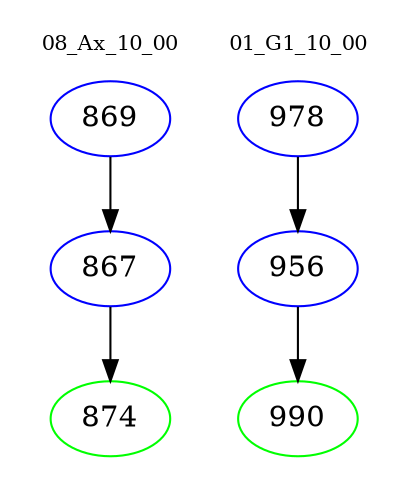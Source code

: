 digraph{
subgraph cluster_0 {
color = white
label = "08_Ax_10_00";
fontsize=10;
T0_869 [label="869", color="blue"]
T0_869 -> T0_867 [color="black"]
T0_867 [label="867", color="blue"]
T0_867 -> T0_874 [color="black"]
T0_874 [label="874", color="green"]
}
subgraph cluster_1 {
color = white
label = "01_G1_10_00";
fontsize=10;
T1_978 [label="978", color="blue"]
T1_978 -> T1_956 [color="black"]
T1_956 [label="956", color="blue"]
T1_956 -> T1_990 [color="black"]
T1_990 [label="990", color="green"]
}
}
